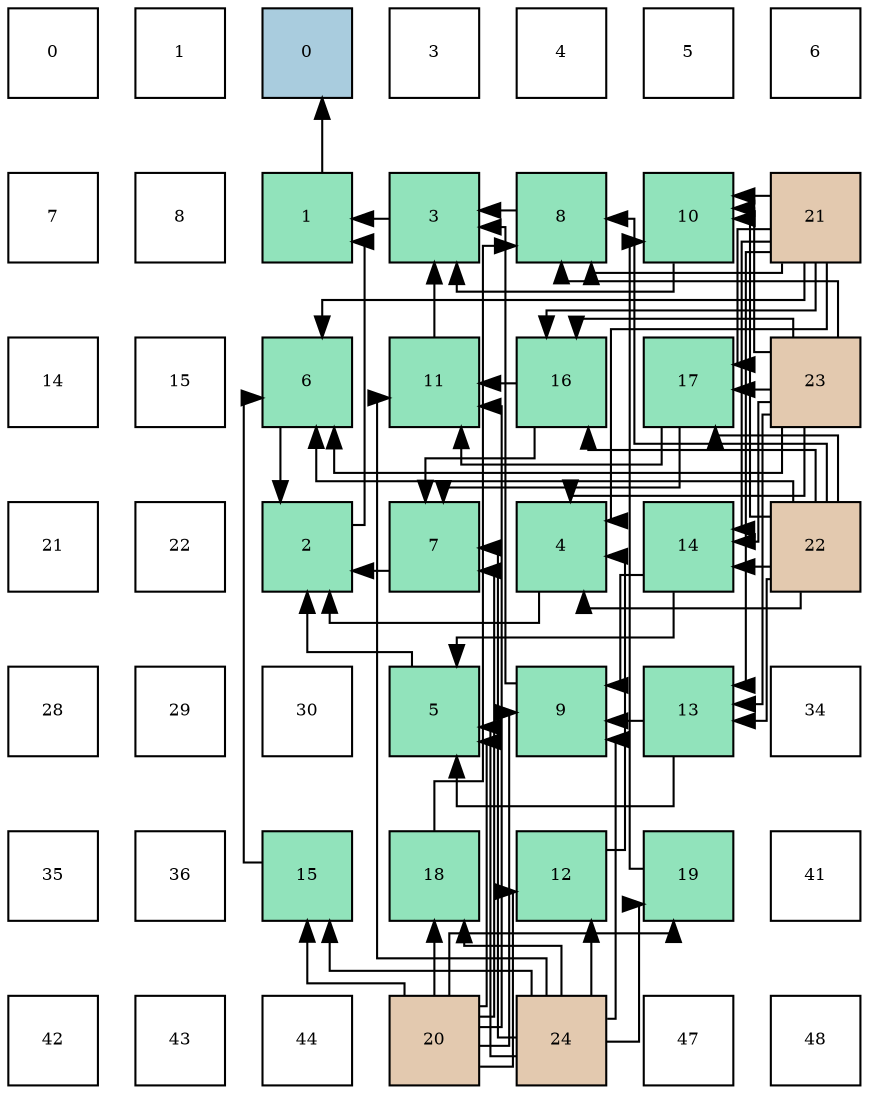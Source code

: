 digraph layout{
 rankdir=TB;
 splines=ortho;
 node [style=filled shape=square fixedsize=true width=0.6];
0[label="0", fontsize=8, fillcolor="#ffffff"];
1[label="1", fontsize=8, fillcolor="#ffffff"];
2[label="0", fontsize=8, fillcolor="#a9ccde"];
3[label="3", fontsize=8, fillcolor="#ffffff"];
4[label="4", fontsize=8, fillcolor="#ffffff"];
5[label="5", fontsize=8, fillcolor="#ffffff"];
6[label="6", fontsize=8, fillcolor="#ffffff"];
7[label="7", fontsize=8, fillcolor="#ffffff"];
8[label="8", fontsize=8, fillcolor="#ffffff"];
9[label="1", fontsize=8, fillcolor="#91e3bb"];
10[label="3", fontsize=8, fillcolor="#91e3bb"];
11[label="8", fontsize=8, fillcolor="#91e3bb"];
12[label="10", fontsize=8, fillcolor="#91e3bb"];
13[label="21", fontsize=8, fillcolor="#e3c9af"];
14[label="14", fontsize=8, fillcolor="#ffffff"];
15[label="15", fontsize=8, fillcolor="#ffffff"];
16[label="6", fontsize=8, fillcolor="#91e3bb"];
17[label="11", fontsize=8, fillcolor="#91e3bb"];
18[label="16", fontsize=8, fillcolor="#91e3bb"];
19[label="17", fontsize=8, fillcolor="#91e3bb"];
20[label="23", fontsize=8, fillcolor="#e3c9af"];
21[label="21", fontsize=8, fillcolor="#ffffff"];
22[label="22", fontsize=8, fillcolor="#ffffff"];
23[label="2", fontsize=8, fillcolor="#91e3bb"];
24[label="7", fontsize=8, fillcolor="#91e3bb"];
25[label="4", fontsize=8, fillcolor="#91e3bb"];
26[label="14", fontsize=8, fillcolor="#91e3bb"];
27[label="22", fontsize=8, fillcolor="#e3c9af"];
28[label="28", fontsize=8, fillcolor="#ffffff"];
29[label="29", fontsize=8, fillcolor="#ffffff"];
30[label="30", fontsize=8, fillcolor="#ffffff"];
31[label="5", fontsize=8, fillcolor="#91e3bb"];
32[label="9", fontsize=8, fillcolor="#91e3bb"];
33[label="13", fontsize=8, fillcolor="#91e3bb"];
34[label="34", fontsize=8, fillcolor="#ffffff"];
35[label="35", fontsize=8, fillcolor="#ffffff"];
36[label="36", fontsize=8, fillcolor="#ffffff"];
37[label="15", fontsize=8, fillcolor="#91e3bb"];
38[label="18", fontsize=8, fillcolor="#91e3bb"];
39[label="12", fontsize=8, fillcolor="#91e3bb"];
40[label="19", fontsize=8, fillcolor="#91e3bb"];
41[label="41", fontsize=8, fillcolor="#ffffff"];
42[label="42", fontsize=8, fillcolor="#ffffff"];
43[label="43", fontsize=8, fillcolor="#ffffff"];
44[label="44", fontsize=8, fillcolor="#ffffff"];
45[label="20", fontsize=8, fillcolor="#e3c9af"];
46[label="24", fontsize=8, fillcolor="#e3c9af"];
47[label="47", fontsize=8, fillcolor="#ffffff"];
48[label="48", fontsize=8, fillcolor="#ffffff"];
edge [constraint=false, style=vis];9 -> 2;
23 -> 9;
10 -> 9;
25 -> 23;
31 -> 23;
16 -> 23;
24 -> 23;
11 -> 10;
32 -> 10;
12 -> 10;
17 -> 10;
39 -> 25;
13 -> 25;
27 -> 25;
20 -> 25;
33 -> 31;
26 -> 31;
45 -> 31;
46 -> 31;
37 -> 16;
13 -> 16;
27 -> 16;
20 -> 16;
18 -> 24;
19 -> 24;
45 -> 24;
46 -> 24;
38 -> 11;
13 -> 11;
27 -> 11;
20 -> 11;
33 -> 32;
26 -> 32;
45 -> 32;
46 -> 32;
40 -> 12;
13 -> 12;
27 -> 12;
20 -> 12;
18 -> 17;
19 -> 17;
45 -> 17;
46 -> 17;
45 -> 39;
46 -> 39;
13 -> 33;
27 -> 33;
20 -> 33;
13 -> 26;
27 -> 26;
20 -> 26;
45 -> 37;
46 -> 37;
13 -> 18;
27 -> 18;
20 -> 18;
13 -> 19;
27 -> 19;
20 -> 19;
45 -> 38;
46 -> 38;
45 -> 40;
46 -> 40;
edge [constraint=true, style=invis];
0 -> 7 -> 14 -> 21 -> 28 -> 35 -> 42;
1 -> 8 -> 15 -> 22 -> 29 -> 36 -> 43;
2 -> 9 -> 16 -> 23 -> 30 -> 37 -> 44;
3 -> 10 -> 17 -> 24 -> 31 -> 38 -> 45;
4 -> 11 -> 18 -> 25 -> 32 -> 39 -> 46;
5 -> 12 -> 19 -> 26 -> 33 -> 40 -> 47;
6 -> 13 -> 20 -> 27 -> 34 -> 41 -> 48;
rank = same {0 -> 1 -> 2 -> 3 -> 4 -> 5 -> 6};
rank = same {7 -> 8 -> 9 -> 10 -> 11 -> 12 -> 13};
rank = same {14 -> 15 -> 16 -> 17 -> 18 -> 19 -> 20};
rank = same {21 -> 22 -> 23 -> 24 -> 25 -> 26 -> 27};
rank = same {28 -> 29 -> 30 -> 31 -> 32 -> 33 -> 34};
rank = same {35 -> 36 -> 37 -> 38 -> 39 -> 40 -> 41};
rank = same {42 -> 43 -> 44 -> 45 -> 46 -> 47 -> 48};
}